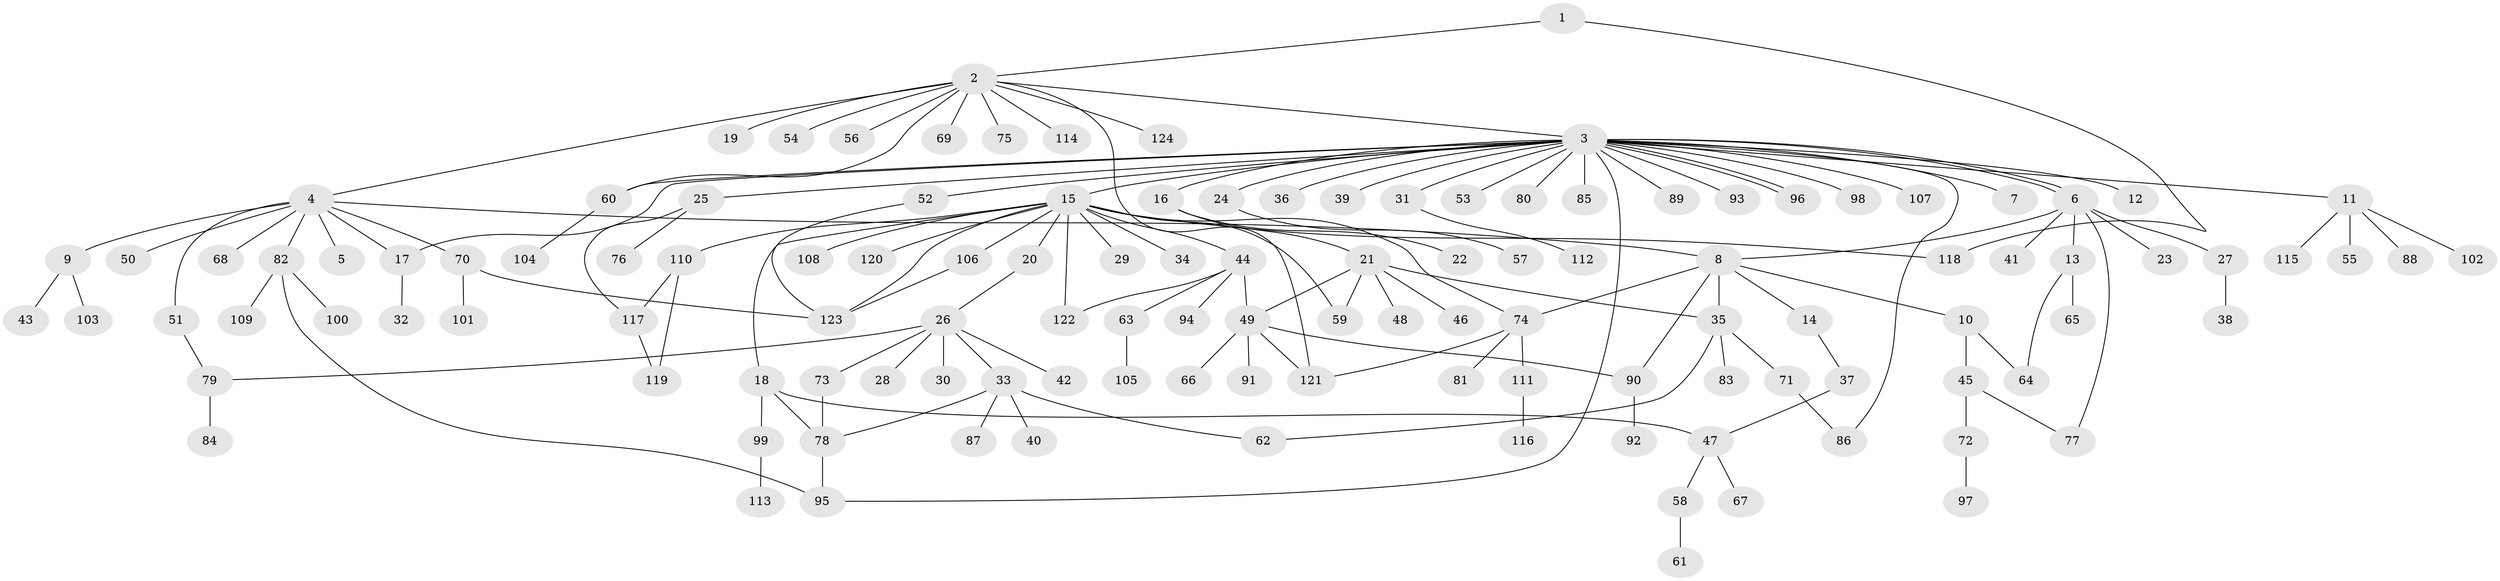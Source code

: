 // Generated by graph-tools (version 1.1) at 2025/26/03/09/25 03:26:06]
// undirected, 124 vertices, 152 edges
graph export_dot {
graph [start="1"]
  node [color=gray90,style=filled];
  1;
  2;
  3;
  4;
  5;
  6;
  7;
  8;
  9;
  10;
  11;
  12;
  13;
  14;
  15;
  16;
  17;
  18;
  19;
  20;
  21;
  22;
  23;
  24;
  25;
  26;
  27;
  28;
  29;
  30;
  31;
  32;
  33;
  34;
  35;
  36;
  37;
  38;
  39;
  40;
  41;
  42;
  43;
  44;
  45;
  46;
  47;
  48;
  49;
  50;
  51;
  52;
  53;
  54;
  55;
  56;
  57;
  58;
  59;
  60;
  61;
  62;
  63;
  64;
  65;
  66;
  67;
  68;
  69;
  70;
  71;
  72;
  73;
  74;
  75;
  76;
  77;
  78;
  79;
  80;
  81;
  82;
  83;
  84;
  85;
  86;
  87;
  88;
  89;
  90;
  91;
  92;
  93;
  94;
  95;
  96;
  97;
  98;
  99;
  100;
  101;
  102;
  103;
  104;
  105;
  106;
  107;
  108;
  109;
  110;
  111;
  112;
  113;
  114;
  115;
  116;
  117;
  118;
  119;
  120;
  121;
  122;
  123;
  124;
  1 -- 2;
  1 -- 118;
  2 -- 3;
  2 -- 4;
  2 -- 19;
  2 -- 54;
  2 -- 56;
  2 -- 60;
  2 -- 69;
  2 -- 75;
  2 -- 114;
  2 -- 121;
  2 -- 124;
  3 -- 6;
  3 -- 6;
  3 -- 7;
  3 -- 11;
  3 -- 12;
  3 -- 15;
  3 -- 16;
  3 -- 17;
  3 -- 24;
  3 -- 25;
  3 -- 31;
  3 -- 36;
  3 -- 39;
  3 -- 52;
  3 -- 53;
  3 -- 60;
  3 -- 80;
  3 -- 85;
  3 -- 86;
  3 -- 89;
  3 -- 93;
  3 -- 95;
  3 -- 96;
  3 -- 96;
  3 -- 98;
  3 -- 107;
  4 -- 5;
  4 -- 8;
  4 -- 9;
  4 -- 17;
  4 -- 50;
  4 -- 51;
  4 -- 68;
  4 -- 70;
  4 -- 82;
  6 -- 8;
  6 -- 13;
  6 -- 23;
  6 -- 27;
  6 -- 41;
  6 -- 77;
  8 -- 10;
  8 -- 14;
  8 -- 35;
  8 -- 74;
  8 -- 90;
  9 -- 43;
  9 -- 103;
  10 -- 45;
  10 -- 64;
  11 -- 55;
  11 -- 88;
  11 -- 102;
  11 -- 115;
  13 -- 64;
  13 -- 65;
  14 -- 37;
  15 -- 18;
  15 -- 20;
  15 -- 29;
  15 -- 34;
  15 -- 44;
  15 -- 59;
  15 -- 74;
  15 -- 106;
  15 -- 108;
  15 -- 110;
  15 -- 118;
  15 -- 120;
  15 -- 122;
  15 -- 123;
  16 -- 21;
  16 -- 22;
  17 -- 32;
  18 -- 47;
  18 -- 78;
  18 -- 99;
  20 -- 26;
  21 -- 35;
  21 -- 46;
  21 -- 48;
  21 -- 49;
  21 -- 59;
  24 -- 57;
  25 -- 76;
  25 -- 117;
  26 -- 28;
  26 -- 30;
  26 -- 33;
  26 -- 42;
  26 -- 73;
  26 -- 79;
  27 -- 38;
  31 -- 112;
  33 -- 40;
  33 -- 62;
  33 -- 78;
  33 -- 87;
  35 -- 62;
  35 -- 71;
  35 -- 83;
  37 -- 47;
  44 -- 49;
  44 -- 63;
  44 -- 94;
  44 -- 122;
  45 -- 72;
  45 -- 77;
  47 -- 58;
  47 -- 67;
  49 -- 66;
  49 -- 90;
  49 -- 91;
  49 -- 121;
  51 -- 79;
  52 -- 123;
  58 -- 61;
  60 -- 104;
  63 -- 105;
  70 -- 101;
  70 -- 123;
  71 -- 86;
  72 -- 97;
  73 -- 78;
  74 -- 81;
  74 -- 111;
  74 -- 121;
  78 -- 95;
  79 -- 84;
  82 -- 95;
  82 -- 100;
  82 -- 109;
  90 -- 92;
  99 -- 113;
  106 -- 123;
  110 -- 117;
  110 -- 119;
  111 -- 116;
  117 -- 119;
}
